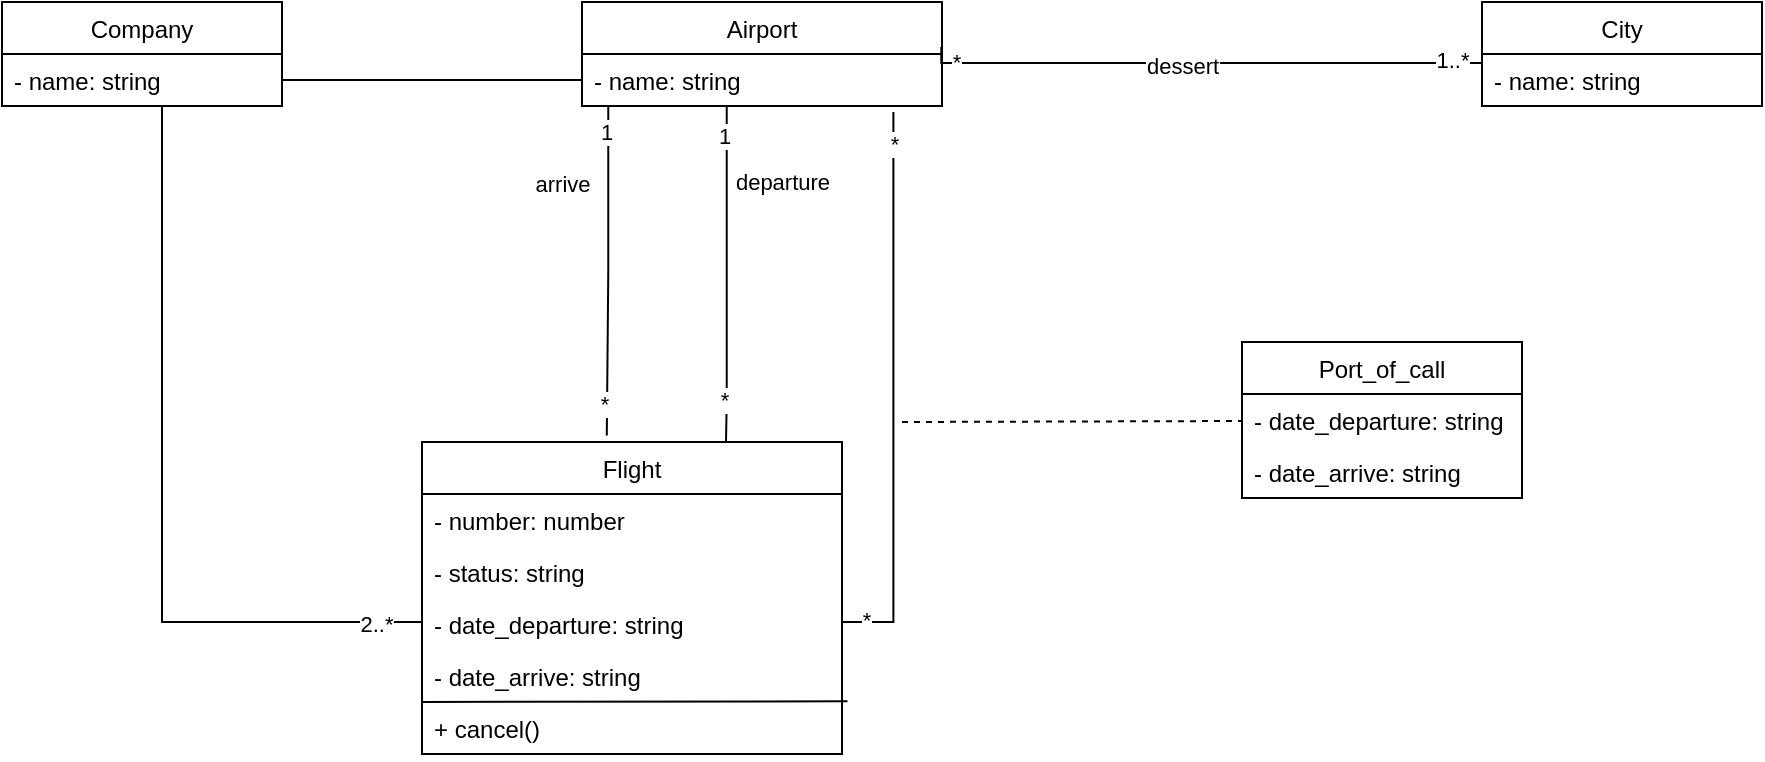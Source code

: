 <mxfile version="20.6.2" type="device"><diagram id="N87C3M3f72Ac3Vq6Abu0" name="Page-1"><mxGraphModel dx="2221" dy="2185" grid="1" gridSize="10" guides="1" tooltips="1" connect="1" arrows="1" fold="1" page="1" pageScale="1" pageWidth="1169" pageHeight="1654" math="0" shadow="0"><root><mxCell id="0"/><mxCell id="1" parent="0"/><mxCell id="U7f2VYFQxUIDJnnJH7mu-1" value="Flight" style="swimlane;fontStyle=0;childLayout=stackLayout;horizontal=1;startSize=26;fillColor=none;horizontalStack=0;resizeParent=1;resizeParentMax=0;resizeLast=0;collapsible=1;marginBottom=0;" vertex="1" parent="1"><mxGeometry x="110" y="-340" width="210" height="156" as="geometry"/></mxCell><mxCell id="U7f2VYFQxUIDJnnJH7mu-3" value="- number: number&#xA;" style="text;strokeColor=none;fillColor=none;align=left;verticalAlign=top;spacingLeft=4;spacingRight=4;overflow=hidden;rotatable=0;points=[[0,0.5],[1,0.5]];portConstraint=eastwest;" vertex="1" parent="U7f2VYFQxUIDJnnJH7mu-1"><mxGeometry y="26" width="210" height="26" as="geometry"/></mxCell><mxCell id="U7f2VYFQxUIDJnnJH7mu-65" value="- status: string&#xA;" style="text;strokeColor=none;fillColor=none;align=left;verticalAlign=top;spacingLeft=4;spacingRight=4;overflow=hidden;rotatable=0;points=[[0,0.5],[1,0.5]];portConstraint=eastwest;" vertex="1" parent="U7f2VYFQxUIDJnnJH7mu-1"><mxGeometry y="52" width="210" height="26" as="geometry"/></mxCell><mxCell id="U7f2VYFQxUIDJnnJH7mu-23" value="- date_departure: string" style="text;strokeColor=none;fillColor=none;align=left;verticalAlign=top;spacingLeft=4;spacingRight=4;overflow=hidden;rotatable=0;points=[[0,0.5],[1,0.5]];portConstraint=eastwest;" vertex="1" parent="U7f2VYFQxUIDJnnJH7mu-1"><mxGeometry y="78" width="210" height="26" as="geometry"/></mxCell><mxCell id="U7f2VYFQxUIDJnnJH7mu-24" value="- date_arrive: string" style="text;strokeColor=none;fillColor=none;align=left;verticalAlign=top;spacingLeft=4;spacingRight=4;overflow=hidden;rotatable=0;points=[[0,0.5],[1,0.5]];portConstraint=eastwest;" vertex="1" parent="U7f2VYFQxUIDJnnJH7mu-1"><mxGeometry y="104" width="210" height="26" as="geometry"/></mxCell><mxCell id="U7f2VYFQxUIDJnnJH7mu-43" value="" style="edgeStyle=elbowEdgeStyle;html=1;endArrow=none;elbow=vertical;rounded=0;exitX=0;exitY=0;exitDx=0;exitDy=0;exitPerimeter=0;entryX=1.013;entryY=-0.013;entryDx=0;entryDy=0;entryPerimeter=0;" edge="1" parent="U7f2VYFQxUIDJnnJH7mu-1" source="U7f2VYFQxUIDJnnJH7mu-36" target="U7f2VYFQxUIDJnnJH7mu-36"><mxGeometry width="160" relative="1" as="geometry"><mxPoint x="20" y="130.33" as="sourcePoint"/><mxPoint x="180" y="130.33" as="targetPoint"/></mxGeometry></mxCell><mxCell id="U7f2VYFQxUIDJnnJH7mu-36" value="+ cancel()" style="text;strokeColor=none;fillColor=none;align=left;verticalAlign=top;spacingLeft=4;spacingRight=4;overflow=hidden;rotatable=0;points=[[0,0.5],[1,0.5]];portConstraint=eastwest;" vertex="1" parent="U7f2VYFQxUIDJnnJH7mu-1"><mxGeometry y="130" width="210" height="26" as="geometry"/></mxCell><mxCell id="U7f2VYFQxUIDJnnJH7mu-5" value="City" style="swimlane;fontStyle=0;childLayout=stackLayout;horizontal=1;startSize=26;fillColor=none;horizontalStack=0;resizeParent=1;resizeParentMax=0;resizeLast=0;collapsible=1;marginBottom=0;" vertex="1" parent="1"><mxGeometry x="640" y="-560" width="140" height="52" as="geometry"/></mxCell><mxCell id="U7f2VYFQxUIDJnnJH7mu-6" value="- name: string" style="text;strokeColor=none;fillColor=none;align=left;verticalAlign=top;spacingLeft=4;spacingRight=4;overflow=hidden;rotatable=0;points=[[0,0.5],[1,0.5]];portConstraint=eastwest;" vertex="1" parent="U7f2VYFQxUIDJnnJH7mu-5"><mxGeometry y="26" width="140" height="26" as="geometry"/></mxCell><mxCell id="U7f2VYFQxUIDJnnJH7mu-9" value="Airport" style="swimlane;fontStyle=0;childLayout=stackLayout;horizontal=1;startSize=26;fillColor=none;horizontalStack=0;resizeParent=1;resizeParentMax=0;resizeLast=0;collapsible=1;marginBottom=0;" vertex="1" parent="1"><mxGeometry x="190" y="-560" width="180" height="52" as="geometry"/></mxCell><mxCell id="U7f2VYFQxUIDJnnJH7mu-10" value="- name: string" style="text;strokeColor=none;fillColor=none;align=left;verticalAlign=top;spacingLeft=4;spacingRight=4;overflow=hidden;rotatable=0;points=[[0,0.5],[1,0.5]];portConstraint=eastwest;" vertex="1" parent="U7f2VYFQxUIDJnnJH7mu-9"><mxGeometry y="26" width="180" height="26" as="geometry"/></mxCell><mxCell id="U7f2VYFQxUIDJnnJH7mu-13" value="Company" style="swimlane;fontStyle=0;childLayout=stackLayout;horizontal=1;startSize=26;fillColor=none;horizontalStack=0;resizeParent=1;resizeParentMax=0;resizeLast=0;collapsible=1;marginBottom=0;" vertex="1" parent="1"><mxGeometry x="-100" y="-560" width="140" height="52" as="geometry"/></mxCell><mxCell id="U7f2VYFQxUIDJnnJH7mu-14" value="- name: string" style="text;strokeColor=none;fillColor=none;align=left;verticalAlign=top;spacingLeft=4;spacingRight=4;overflow=hidden;rotatable=0;points=[[0,0.5],[1,0.5]];portConstraint=eastwest;" vertex="1" parent="U7f2VYFQxUIDJnnJH7mu-13"><mxGeometry y="26" width="140" height="26" as="geometry"/></mxCell><mxCell id="U7f2VYFQxUIDJnnJH7mu-20" value="" style="edgeStyle=elbowEdgeStyle;html=1;endArrow=none;elbow=vertical;rounded=0;startArrow=none;startFill=0;entryX=0;entryY=0.5;entryDx=0;entryDy=0;" edge="1" parent="1" source="U7f2VYFQxUIDJnnJH7mu-14" target="U7f2VYFQxUIDJnnJH7mu-23"><mxGeometry width="160" relative="1" as="geometry"><mxPoint x="220" y="-169.992" as="sourcePoint"/><mxPoint x="479" y="-160" as="targetPoint"/><Array as="points"><mxPoint x="-20" y="-250"/></Array></mxGeometry></mxCell><mxCell id="U7f2VYFQxUIDJnnJH7mu-22" value="2..*" style="edgeLabel;html=1;align=center;verticalAlign=middle;resizable=0;points=[];" vertex="1" connectable="0" parent="U7f2VYFQxUIDJnnJH7mu-20"><mxGeometry x="0.654" y="-3" relative="1" as="geometry"><mxPoint x="43" y="-2" as="offset"/></mxGeometry></mxCell><mxCell id="U7f2VYFQxUIDJnnJH7mu-28" value="" style="edgeStyle=elbowEdgeStyle;html=1;endArrow=none;elbow=vertical;rounded=0;startArrow=none;startFill=0;exitX=0;exitY=0.5;exitDx=0;exitDy=0;" edge="1" parent="1" source="U7f2VYFQxUIDJnnJH7mu-10" target="U7f2VYFQxUIDJnnJH7mu-13"><mxGeometry width="160" relative="1" as="geometry"><mxPoint x="180" y="-360" as="sourcePoint"/><mxPoint x="540" y="-270" as="targetPoint"/></mxGeometry></mxCell><mxCell id="U7f2VYFQxUIDJnnJH7mu-29" value="Port_of_call" style="swimlane;fontStyle=0;childLayout=stackLayout;horizontal=1;startSize=26;fillColor=none;horizontalStack=0;resizeParent=1;resizeParentMax=0;resizeLast=0;collapsible=1;marginBottom=0;" vertex="1" parent="1"><mxGeometry x="520" y="-390" width="140" height="78" as="geometry"/></mxCell><mxCell id="U7f2VYFQxUIDJnnJH7mu-30" value="- date_departure: string" style="text;strokeColor=none;fillColor=none;align=left;verticalAlign=top;spacingLeft=4;spacingRight=4;overflow=hidden;rotatable=0;points=[[0,0.5],[1,0.5]];portConstraint=eastwest;" vertex="1" parent="U7f2VYFQxUIDJnnJH7mu-29"><mxGeometry y="26" width="140" height="26" as="geometry"/></mxCell><mxCell id="U7f2VYFQxUIDJnnJH7mu-31" value="- date_arrive: string" style="text;strokeColor=none;fillColor=none;align=left;verticalAlign=top;spacingLeft=4;spacingRight=4;overflow=hidden;rotatable=0;points=[[0,0.5],[1,0.5]];portConstraint=eastwest;" vertex="1" parent="U7f2VYFQxUIDJnnJH7mu-29"><mxGeometry y="52" width="140" height="26" as="geometry"/></mxCell><mxCell id="U7f2VYFQxUIDJnnJH7mu-46" value="" style="edgeStyle=elbowEdgeStyle;html=1;endArrow=none;elbow=vertical;rounded=0;exitX=0.865;exitY=1.115;exitDx=0;exitDy=0;exitPerimeter=0;" edge="1" parent="1" source="U7f2VYFQxUIDJnnJH7mu-10" target="U7f2VYFQxUIDJnnJH7mu-1"><mxGeometry width="160" relative="1" as="geometry"><mxPoint x="530" y="-270" as="sourcePoint"/><mxPoint x="600" y="-250" as="targetPoint"/><Array as="points"><mxPoint x="370" y="-250"/></Array></mxGeometry></mxCell><mxCell id="U7f2VYFQxUIDJnnJH7mu-47" value="departure" style="edgeLabel;html=1;align=center;verticalAlign=middle;resizable=0;points=[];" vertex="1" connectable="0" parent="U7f2VYFQxUIDJnnJH7mu-46"><mxGeometry x="-0.914" relative="1" as="geometry"><mxPoint x="-56" y="23" as="offset"/></mxGeometry></mxCell><mxCell id="U7f2VYFQxUIDJnnJH7mu-63" value="*" style="edgeLabel;html=1;align=center;verticalAlign=middle;resizable=0;points=[];" vertex="1" connectable="0" parent="U7f2VYFQxUIDJnnJH7mu-46"><mxGeometry x="-0.889" y="2" relative="1" as="geometry"><mxPoint x="-2" as="offset"/></mxGeometry></mxCell><mxCell id="U7f2VYFQxUIDJnnJH7mu-64" value="*" style="edgeLabel;html=1;align=center;verticalAlign=middle;resizable=0;points=[];" vertex="1" connectable="0" parent="U7f2VYFQxUIDJnnJH7mu-46"><mxGeometry x="0.915" y="-1" relative="1" as="geometry"><mxPoint as="offset"/></mxGeometry></mxCell><mxCell id="U7f2VYFQxUIDJnnJH7mu-48" value="" style="edgeStyle=elbowEdgeStyle;html=1;endArrow=none;elbow=vertical;rounded=0;exitX=0.073;exitY=1.019;exitDx=0;exitDy=0;exitPerimeter=0;entryX=0.44;entryY=-0.021;entryDx=0;entryDy=0;entryPerimeter=0;" edge="1" parent="1" source="U7f2VYFQxUIDJnnJH7mu-10" target="U7f2VYFQxUIDJnnJH7mu-1"><mxGeometry width="160" relative="1" as="geometry"><mxPoint x="530" y="-270" as="sourcePoint"/><mxPoint x="203" y="-350" as="targetPoint"/><Array as="points"/></mxGeometry></mxCell><mxCell id="U7f2VYFQxUIDJnnJH7mu-49" value="arrive" style="edgeLabel;html=1;align=center;verticalAlign=middle;resizable=0;points=[];" vertex="1" connectable="0" parent="U7f2VYFQxUIDJnnJH7mu-48"><mxGeometry x="-0.938" relative="1" as="geometry"><mxPoint x="-23" y="33" as="offset"/></mxGeometry></mxCell><mxCell id="U7f2VYFQxUIDJnnJH7mu-59" value="*" style="edgeLabel;html=1;align=center;verticalAlign=middle;resizable=0;points=[];" vertex="1" connectable="0" parent="U7f2VYFQxUIDJnnJH7mu-48"><mxGeometry x="-0.817" y="-2" relative="1" as="geometry"><mxPoint y="133" as="offset"/></mxGeometry></mxCell><mxCell id="U7f2VYFQxUIDJnnJH7mu-62" value="1" style="edgeLabel;html=1;align=center;verticalAlign=middle;resizable=0;points=[];" vertex="1" connectable="0" parent="U7f2VYFQxUIDJnnJH7mu-48"><mxGeometry x="-0.849" y="-1" relative="1" as="geometry"><mxPoint as="offset"/></mxGeometry></mxCell><mxCell id="U7f2VYFQxUIDJnnJH7mu-50" value="" style="edgeStyle=elbowEdgeStyle;html=1;endArrow=none;elbow=vertical;rounded=0;exitX=0.998;exitY=-0.135;exitDx=0;exitDy=0;exitPerimeter=0;entryX=0;entryY=0.5;entryDx=0;entryDy=0;" edge="1" parent="1" source="U7f2VYFQxUIDJnnJH7mu-10" target="U7f2VYFQxUIDJnnJH7mu-6"><mxGeometry width="160" relative="1" as="geometry"><mxPoint x="370" y="-474.42" as="sourcePoint"/><mxPoint x="530" y="-474.42" as="targetPoint"/></mxGeometry></mxCell><mxCell id="U7f2VYFQxUIDJnnJH7mu-56" value="dessert" style="edgeLabel;html=1;align=center;verticalAlign=middle;resizable=0;points=[];" vertex="1" connectable="0" parent="U7f2VYFQxUIDJnnJH7mu-50"><mxGeometry x="-0.107" y="-1" relative="1" as="geometry"><mxPoint as="offset"/></mxGeometry></mxCell><mxCell id="U7f2VYFQxUIDJnnJH7mu-57" value="&lt;div&gt;1..*&lt;/div&gt;" style="edgeLabel;html=1;align=center;verticalAlign=middle;resizable=0;points=[];" vertex="1" connectable="0" parent="U7f2VYFQxUIDJnnJH7mu-50"><mxGeometry x="0.832" y="2" relative="1" as="geometry"><mxPoint as="offset"/></mxGeometry></mxCell><mxCell id="U7f2VYFQxUIDJnnJH7mu-58" value="*" style="edgeLabel;html=1;align=center;verticalAlign=middle;resizable=0;points=[];" vertex="1" connectable="0" parent="U7f2VYFQxUIDJnnJH7mu-50"><mxGeometry x="-0.896" y="1" relative="1" as="geometry"><mxPoint as="offset"/></mxGeometry></mxCell><mxCell id="U7f2VYFQxUIDJnnJH7mu-51" value="" style="edgeStyle=elbowEdgeStyle;html=1;endArrow=none;elbow=vertical;rounded=0;exitX=0.402;exitY=0.987;exitDx=0;exitDy=0;exitPerimeter=0;" edge="1" parent="1" source="U7f2VYFQxUIDJnnJH7mu-10"><mxGeometry width="160" relative="1" as="geometry"><mxPoint x="330" y="-440" as="sourcePoint"/><mxPoint x="262" y="-340" as="targetPoint"/><Array as="points"><mxPoint x="268" y="-360"/><mxPoint x="260" y="-390"/><mxPoint x="270" y="-430"/><mxPoint x="530" y="-410"/></Array></mxGeometry></mxCell><mxCell id="U7f2VYFQxUIDJnnJH7mu-60" value="*" style="edgeLabel;html=1;align=center;verticalAlign=middle;resizable=0;points=[];" vertex="1" connectable="0" parent="U7f2VYFQxUIDJnnJH7mu-51"><mxGeometry x="-0.874" y="2" relative="1" as="geometry"><mxPoint x="-4" y="137" as="offset"/></mxGeometry></mxCell><mxCell id="U7f2VYFQxUIDJnnJH7mu-61" value="1" style="edgeLabel;html=1;align=center;verticalAlign=middle;resizable=0;points=[];" vertex="1" connectable="0" parent="U7f2VYFQxUIDJnnJH7mu-51"><mxGeometry x="-0.821" y="-2" relative="1" as="geometry"><mxPoint as="offset"/></mxGeometry></mxCell><mxCell id="U7f2VYFQxUIDJnnJH7mu-52" value="" style="edgeStyle=elbowEdgeStyle;html=1;endArrow=none;elbow=vertical;rounded=0;entryX=0;entryY=0.5;entryDx=0;entryDy=0;dashed=1;" edge="1" parent="1" target="U7f2VYFQxUIDJnnJH7mu-30"><mxGeometry width="100" height="75" relative="1" as="geometry"><mxPoint x="350" y="-350" as="sourcePoint"/><mxPoint x="660" y="-310" as="targetPoint"/></mxGeometry></mxCell></root></mxGraphModel></diagram></mxfile>